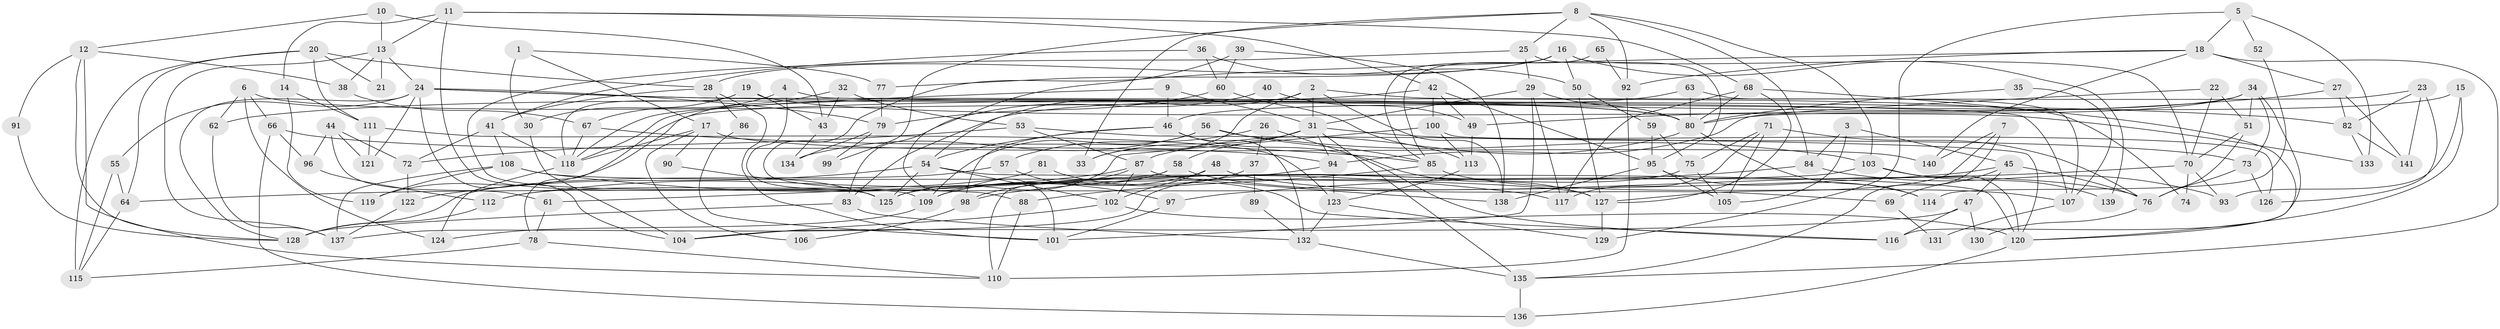 // Generated by graph-tools (version 1.1) at 2025/02/03/09/25 03:02:13]
// undirected, 141 vertices, 282 edges
graph export_dot {
graph [start="1"]
  node [color=gray90,style=filled];
  1;
  2;
  3;
  4;
  5;
  6;
  7;
  8;
  9;
  10;
  11;
  12;
  13;
  14;
  15;
  16;
  17;
  18;
  19;
  20;
  21;
  22;
  23;
  24;
  25;
  26;
  27;
  28;
  29;
  30;
  31;
  32;
  33;
  34;
  35;
  36;
  37;
  38;
  39;
  40;
  41;
  42;
  43;
  44;
  45;
  46;
  47;
  48;
  49;
  50;
  51;
  52;
  53;
  54;
  55;
  56;
  57;
  58;
  59;
  60;
  61;
  62;
  63;
  64;
  65;
  66;
  67;
  68;
  69;
  70;
  71;
  72;
  73;
  74;
  75;
  76;
  77;
  78;
  79;
  80;
  81;
  82;
  83;
  84;
  85;
  86;
  87;
  88;
  89;
  90;
  91;
  92;
  93;
  94;
  95;
  96;
  97;
  98;
  99;
  100;
  101;
  102;
  103;
  104;
  105;
  106;
  107;
  108;
  109;
  110;
  111;
  112;
  113;
  114;
  115;
  116;
  117;
  118;
  119;
  120;
  121;
  122;
  123;
  124;
  125;
  126;
  127;
  128;
  129;
  130;
  131;
  132;
  133;
  134;
  135;
  136;
  137;
  138;
  139;
  140;
  141;
  1 -- 77;
  1 -- 17;
  1 -- 30;
  2 -- 31;
  2 -- 54;
  2 -- 33;
  2 -- 74;
  2 -- 138;
  3 -- 105;
  3 -- 84;
  3 -- 45;
  4 -- 125;
  4 -- 107;
  4 -- 67;
  5 -- 133;
  5 -- 129;
  5 -- 18;
  5 -- 52;
  6 -- 80;
  6 -- 124;
  6 -- 62;
  6 -- 66;
  7 -- 135;
  7 -- 127;
  7 -- 140;
  8 -- 33;
  8 -- 25;
  8 -- 84;
  8 -- 92;
  8 -- 99;
  8 -- 103;
  9 -- 31;
  9 -- 118;
  9 -- 46;
  10 -- 12;
  10 -- 13;
  10 -- 43;
  11 -- 125;
  11 -- 14;
  11 -- 13;
  11 -- 42;
  11 -- 68;
  12 -- 110;
  12 -- 38;
  12 -- 91;
  12 -- 128;
  13 -- 24;
  13 -- 21;
  13 -- 38;
  13 -- 137;
  14 -- 119;
  14 -- 111;
  15 -- 46;
  15 -- 120;
  15 -- 93;
  16 -- 50;
  16 -- 85;
  16 -- 28;
  16 -- 70;
  16 -- 77;
  16 -- 139;
  17 -- 118;
  17 -- 140;
  17 -- 90;
  17 -- 106;
  18 -- 135;
  18 -- 27;
  18 -- 88;
  18 -- 92;
  18 -- 140;
  19 -- 118;
  19 -- 30;
  19 -- 43;
  19 -- 133;
  20 -- 115;
  20 -- 28;
  20 -- 21;
  20 -- 64;
  20 -- 111;
  22 -- 94;
  22 -- 70;
  22 -- 51;
  23 -- 126;
  23 -- 82;
  23 -- 119;
  23 -- 141;
  24 -- 80;
  24 -- 79;
  24 -- 55;
  24 -- 82;
  24 -- 104;
  24 -- 121;
  24 -- 128;
  25 -- 95;
  25 -- 109;
  25 -- 29;
  26 -- 57;
  26 -- 116;
  26 -- 37;
  27 -- 82;
  27 -- 49;
  27 -- 141;
  28 -- 41;
  28 -- 86;
  28 -- 101;
  29 -- 117;
  29 -- 31;
  29 -- 80;
  29 -- 101;
  30 -- 104;
  31 -- 58;
  31 -- 33;
  31 -- 73;
  31 -- 94;
  31 -- 135;
  32 -- 43;
  32 -- 53;
  32 -- 78;
  34 -- 51;
  34 -- 80;
  34 -- 73;
  34 -- 116;
  34 -- 118;
  35 -- 107;
  35 -- 80;
  36 -- 41;
  36 -- 50;
  36 -- 60;
  37 -- 98;
  37 -- 89;
  38 -- 67;
  39 -- 101;
  39 -- 138;
  39 -- 60;
  40 -- 83;
  40 -- 49;
  41 -- 108;
  41 -- 118;
  41 -- 72;
  42 -- 49;
  42 -- 62;
  42 -- 95;
  42 -- 100;
  43 -- 134;
  44 -- 96;
  44 -- 72;
  44 -- 61;
  44 -- 121;
  45 -- 64;
  45 -- 47;
  45 -- 69;
  45 -- 76;
  46 -- 54;
  46 -- 98;
  46 -- 127;
  46 -- 132;
  47 -- 104;
  47 -- 116;
  47 -- 130;
  48 -- 76;
  48 -- 102;
  48 -- 109;
  49 -- 113;
  50 -- 59;
  50 -- 127;
  51 -- 76;
  51 -- 70;
  52 -- 114;
  53 -- 72;
  53 -- 120;
  53 -- 87;
  54 -- 125;
  54 -- 120;
  54 -- 102;
  54 -- 122;
  55 -- 115;
  55 -- 64;
  56 -- 109;
  56 -- 103;
  56 -- 85;
  56 -- 134;
  57 -- 97;
  57 -- 128;
  58 -- 109;
  58 -- 61;
  58 -- 69;
  59 -- 95;
  59 -- 75;
  60 -- 79;
  60 -- 113;
  61 -- 78;
  62 -- 137;
  63 -- 80;
  63 -- 83;
  63 -- 107;
  64 -- 115;
  65 -- 85;
  65 -- 92;
  66 -- 94;
  66 -- 96;
  66 -- 136;
  67 -- 85;
  67 -- 118;
  68 -- 80;
  68 -- 117;
  68 -- 120;
  68 -- 127;
  69 -- 131;
  70 -- 74;
  70 -- 93;
  70 -- 97;
  71 -- 76;
  71 -- 117;
  71 -- 75;
  71 -- 105;
  72 -- 122;
  73 -- 76;
  73 -- 126;
  75 -- 137;
  75 -- 105;
  76 -- 130;
  77 -- 79;
  78 -- 110;
  78 -- 115;
  79 -- 134;
  79 -- 99;
  80 -- 87;
  80 -- 114;
  81 -- 112;
  81 -- 116;
  82 -- 141;
  82 -- 133;
  83 -- 128;
  83 -- 132;
  84 -- 93;
  84 -- 98;
  85 -- 88;
  85 -- 107;
  86 -- 101;
  87 -- 138;
  87 -- 102;
  87 -- 109;
  87 -- 112;
  88 -- 110;
  89 -- 132;
  90 -- 125;
  91 -- 128;
  92 -- 110;
  94 -- 123;
  94 -- 110;
  95 -- 105;
  95 -- 114;
  95 -- 138;
  96 -- 112;
  97 -- 101;
  98 -- 106;
  100 -- 113;
  100 -- 125;
  100 -- 126;
  102 -- 104;
  102 -- 120;
  103 -- 120;
  103 -- 125;
  103 -- 139;
  107 -- 131;
  108 -- 127;
  108 -- 137;
  108 -- 117;
  108 -- 119;
  109 -- 124;
  111 -- 121;
  111 -- 123;
  112 -- 128;
  113 -- 123;
  118 -- 124;
  120 -- 136;
  122 -- 137;
  123 -- 132;
  123 -- 129;
  127 -- 129;
  132 -- 135;
  135 -- 136;
}

